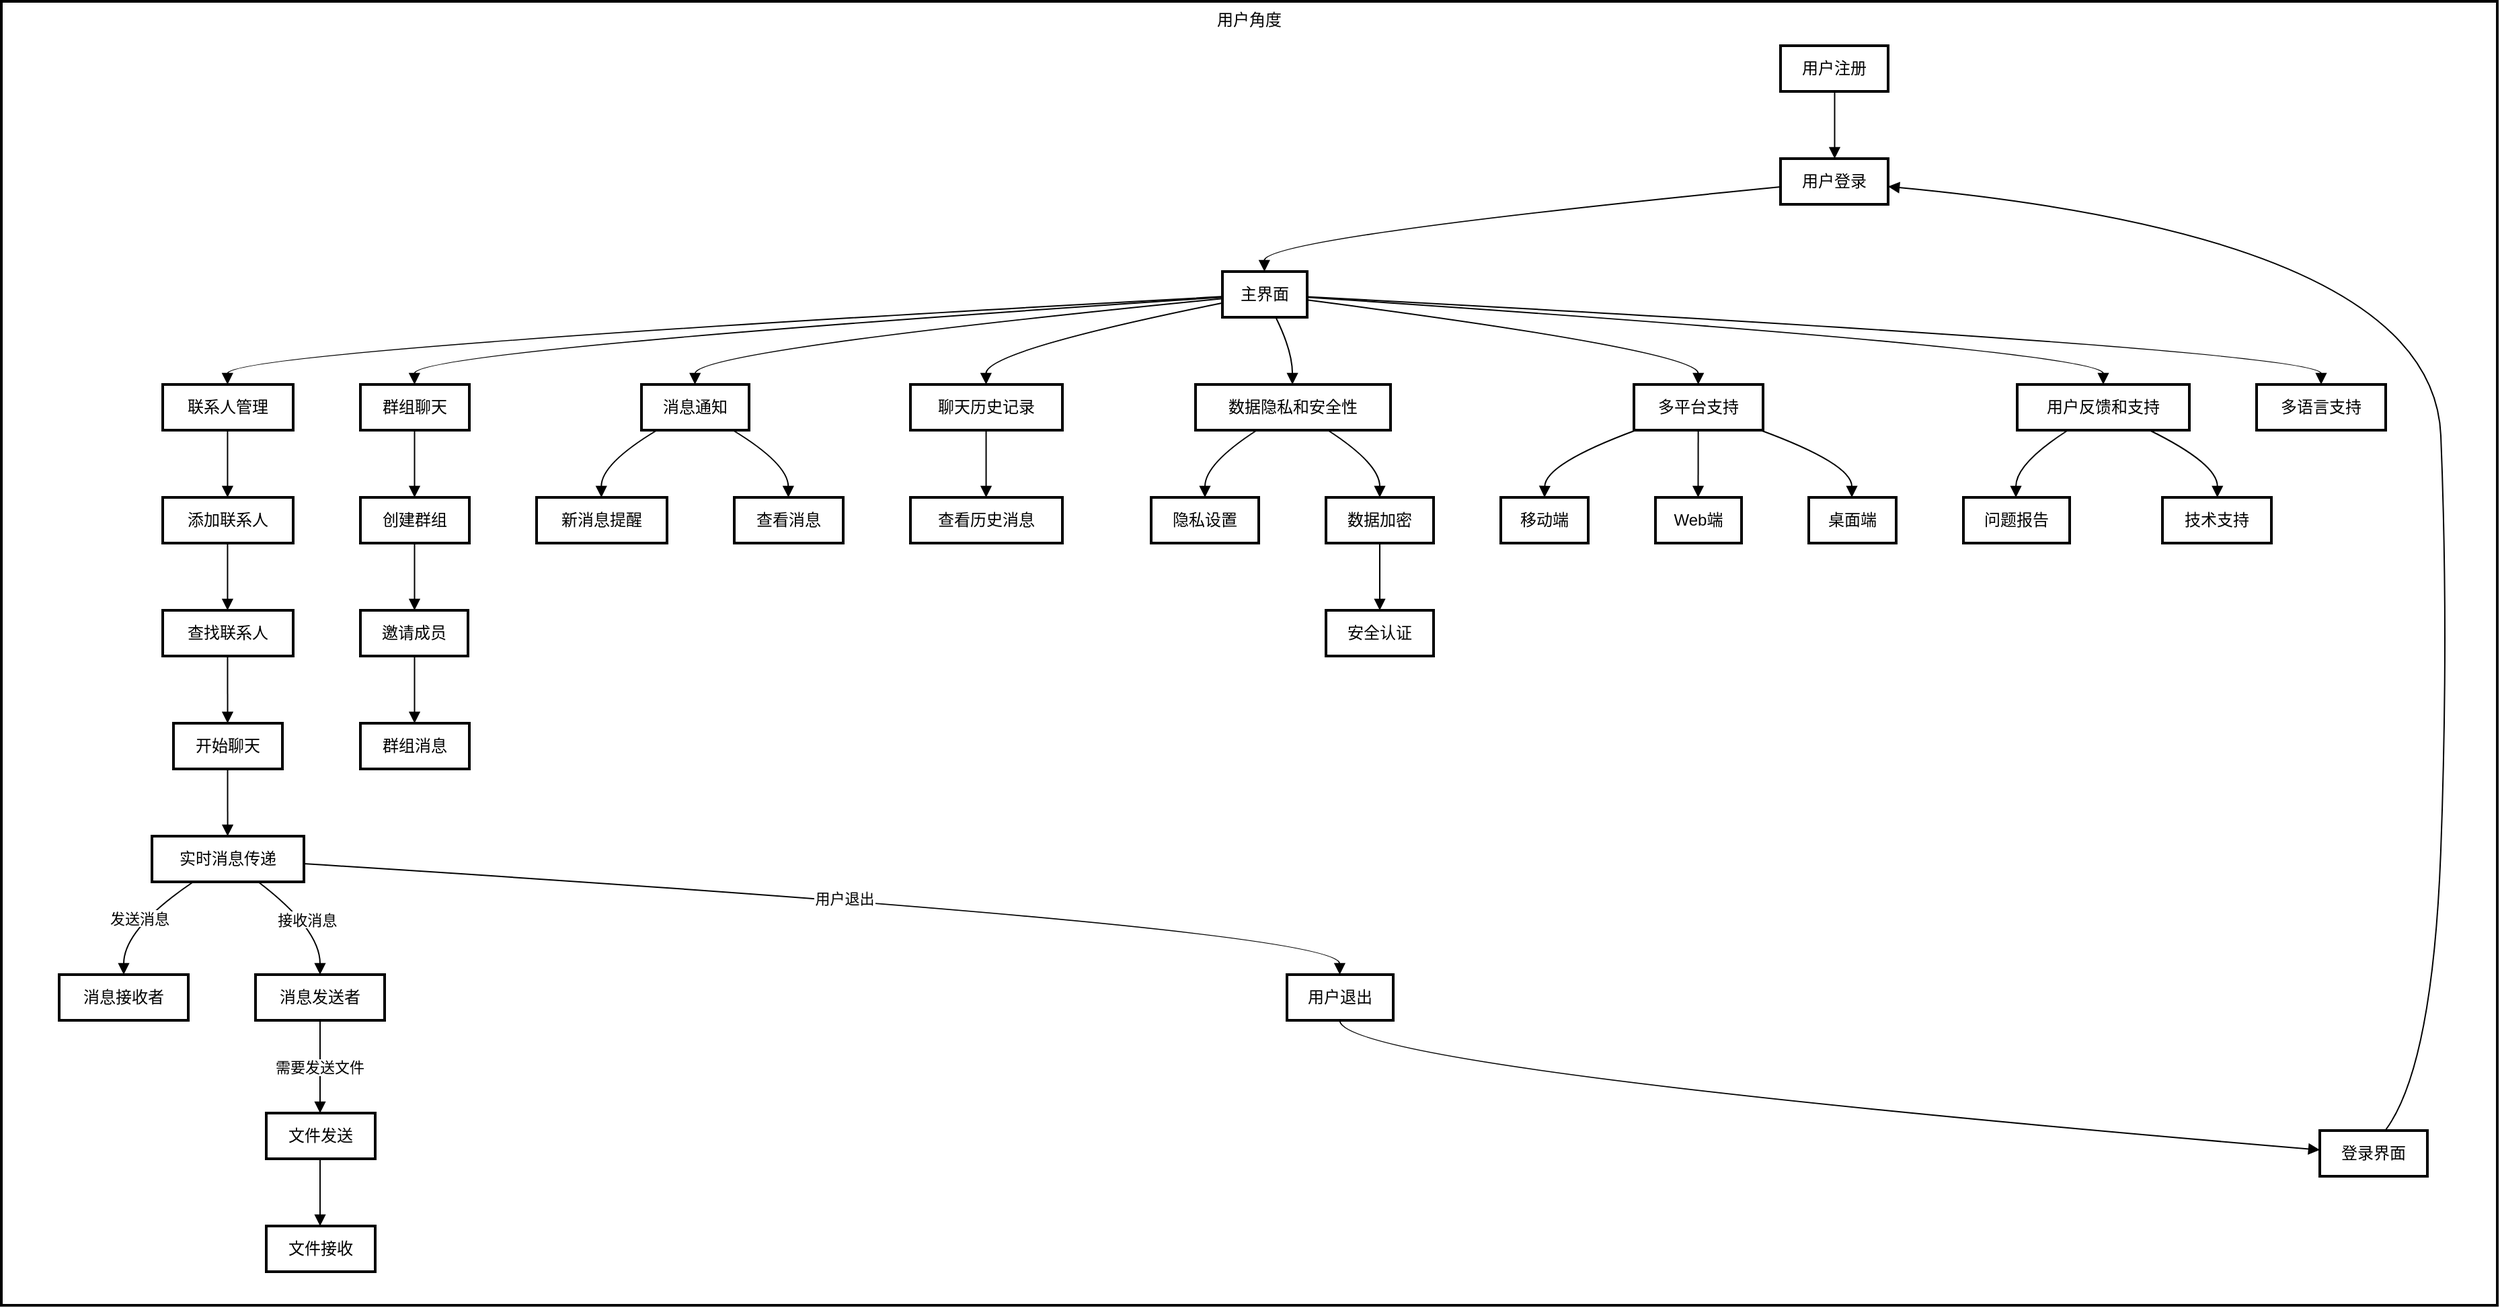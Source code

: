 <mxfile version="21.7.5" type="github">
  <diagram name="第 1 页" id="JXrh0aDTqfhk2RPcZm7a">
    <mxGraphModel dx="2049" dy="1083" grid="1" gridSize="10" guides="1" tooltips="1" connect="1" arrows="1" fold="1" page="1" pageScale="1" pageWidth="827" pageHeight="1169" math="0" shadow="0">
      <root>
        <mxCell id="0" />
        <mxCell id="1" parent="0" />
        <mxCell id="hyPD6dlmqW6-cG7Kj7Cz-1" value="用户角度" style="whiteSpace=wrap;strokeWidth=2;verticalAlign=top;" vertex="1" parent="1">
          <mxGeometry x="70" y="20" width="1856" height="970" as="geometry" />
        </mxCell>
        <mxCell id="hyPD6dlmqW6-cG7Kj7Cz-2" value="用户登录" style="whiteSpace=wrap;strokeWidth=2;" vertex="1" parent="hyPD6dlmqW6-cG7Kj7Cz-1">
          <mxGeometry x="1323" y="117" width="80" height="34" as="geometry" />
        </mxCell>
        <mxCell id="hyPD6dlmqW6-cG7Kj7Cz-3" value="用户注册" style="whiteSpace=wrap;strokeWidth=2;" vertex="1" parent="hyPD6dlmqW6-cG7Kj7Cz-1">
          <mxGeometry x="1323" y="33" width="80" height="34" as="geometry" />
        </mxCell>
        <mxCell id="hyPD6dlmqW6-cG7Kj7Cz-4" value="主界面" style="whiteSpace=wrap;strokeWidth=2;" vertex="1" parent="hyPD6dlmqW6-cG7Kj7Cz-1">
          <mxGeometry x="908" y="201" width="63" height="34" as="geometry" />
        </mxCell>
        <mxCell id="hyPD6dlmqW6-cG7Kj7Cz-5" value="联系人管理" style="whiteSpace=wrap;strokeWidth=2;" vertex="1" parent="hyPD6dlmqW6-cG7Kj7Cz-1">
          <mxGeometry x="120" y="285" width="97" height="34" as="geometry" />
        </mxCell>
        <mxCell id="hyPD6dlmqW6-cG7Kj7Cz-6" value="添加联系人" style="whiteSpace=wrap;strokeWidth=2;" vertex="1" parent="hyPD6dlmqW6-cG7Kj7Cz-1">
          <mxGeometry x="120" y="369" width="97" height="34" as="geometry" />
        </mxCell>
        <mxCell id="hyPD6dlmqW6-cG7Kj7Cz-7" value="查找联系人" style="whiteSpace=wrap;strokeWidth=2;" vertex="1" parent="hyPD6dlmqW6-cG7Kj7Cz-1">
          <mxGeometry x="120" y="453" width="97" height="34" as="geometry" />
        </mxCell>
        <mxCell id="hyPD6dlmqW6-cG7Kj7Cz-8" value="开始聊天" style="whiteSpace=wrap;strokeWidth=2;" vertex="1" parent="hyPD6dlmqW6-cG7Kj7Cz-1">
          <mxGeometry x="128" y="537" width="81" height="34" as="geometry" />
        </mxCell>
        <mxCell id="hyPD6dlmqW6-cG7Kj7Cz-9" value="实时消息传递" style="whiteSpace=wrap;strokeWidth=2;" vertex="1" parent="hyPD6dlmqW6-cG7Kj7Cz-1">
          <mxGeometry x="112" y="621" width="113" height="34" as="geometry" />
        </mxCell>
        <mxCell id="hyPD6dlmqW6-cG7Kj7Cz-10" value="消息接收者" style="whiteSpace=wrap;strokeWidth=2;" vertex="1" parent="hyPD6dlmqW6-cG7Kj7Cz-1">
          <mxGeometry x="43" y="724" width="96" height="34" as="geometry" />
        </mxCell>
        <mxCell id="hyPD6dlmqW6-cG7Kj7Cz-11" value="消息发送者" style="whiteSpace=wrap;strokeWidth=2;" vertex="1" parent="hyPD6dlmqW6-cG7Kj7Cz-1">
          <mxGeometry x="189" y="724" width="96" height="34" as="geometry" />
        </mxCell>
        <mxCell id="hyPD6dlmqW6-cG7Kj7Cz-12" value="文件发送" style="whiteSpace=wrap;strokeWidth=2;" vertex="1" parent="hyPD6dlmqW6-cG7Kj7Cz-1">
          <mxGeometry x="197" y="827" width="81" height="34" as="geometry" />
        </mxCell>
        <mxCell id="hyPD6dlmqW6-cG7Kj7Cz-13" value="文件接收" style="whiteSpace=wrap;strokeWidth=2;" vertex="1" parent="hyPD6dlmqW6-cG7Kj7Cz-1">
          <mxGeometry x="197" y="911" width="81" height="34" as="geometry" />
        </mxCell>
        <mxCell id="hyPD6dlmqW6-cG7Kj7Cz-14" value="用户退出" style="whiteSpace=wrap;strokeWidth=2;" vertex="1" parent="hyPD6dlmqW6-cG7Kj7Cz-1">
          <mxGeometry x="956" y="724" width="79" height="34" as="geometry" />
        </mxCell>
        <mxCell id="hyPD6dlmqW6-cG7Kj7Cz-15" value="登录界面" style="whiteSpace=wrap;strokeWidth=2;" vertex="1" parent="hyPD6dlmqW6-cG7Kj7Cz-1">
          <mxGeometry x="1724" y="840" width="80" height="34" as="geometry" />
        </mxCell>
        <mxCell id="hyPD6dlmqW6-cG7Kj7Cz-16" value="群组聊天" style="whiteSpace=wrap;strokeWidth=2;" vertex="1" parent="hyPD6dlmqW6-cG7Kj7Cz-1">
          <mxGeometry x="267" y="285" width="81" height="34" as="geometry" />
        </mxCell>
        <mxCell id="hyPD6dlmqW6-cG7Kj7Cz-17" value="创建群组" style="whiteSpace=wrap;strokeWidth=2;" vertex="1" parent="hyPD6dlmqW6-cG7Kj7Cz-1">
          <mxGeometry x="267" y="369" width="81" height="34" as="geometry" />
        </mxCell>
        <mxCell id="hyPD6dlmqW6-cG7Kj7Cz-18" value="邀请成员" style="whiteSpace=wrap;strokeWidth=2;" vertex="1" parent="hyPD6dlmqW6-cG7Kj7Cz-1">
          <mxGeometry x="267" y="453" width="80" height="34" as="geometry" />
        </mxCell>
        <mxCell id="hyPD6dlmqW6-cG7Kj7Cz-19" value="群组消息" style="whiteSpace=wrap;strokeWidth=2;" vertex="1" parent="hyPD6dlmqW6-cG7Kj7Cz-1">
          <mxGeometry x="267" y="537" width="81" height="34" as="geometry" />
        </mxCell>
        <mxCell id="hyPD6dlmqW6-cG7Kj7Cz-20" value="消息通知" style="whiteSpace=wrap;strokeWidth=2;" vertex="1" parent="hyPD6dlmqW6-cG7Kj7Cz-1">
          <mxGeometry x="476" y="285" width="80" height="34" as="geometry" />
        </mxCell>
        <mxCell id="hyPD6dlmqW6-cG7Kj7Cz-21" value="新消息提醒" style="whiteSpace=wrap;strokeWidth=2;" vertex="1" parent="hyPD6dlmqW6-cG7Kj7Cz-1">
          <mxGeometry x="398" y="369" width="97" height="34" as="geometry" />
        </mxCell>
        <mxCell id="hyPD6dlmqW6-cG7Kj7Cz-22" value="查看消息" style="whiteSpace=wrap;strokeWidth=2;" vertex="1" parent="hyPD6dlmqW6-cG7Kj7Cz-1">
          <mxGeometry x="545" y="369" width="81" height="34" as="geometry" />
        </mxCell>
        <mxCell id="hyPD6dlmqW6-cG7Kj7Cz-23" value="聊天历史记录" style="whiteSpace=wrap;strokeWidth=2;" vertex="1" parent="hyPD6dlmqW6-cG7Kj7Cz-1">
          <mxGeometry x="676" y="285" width="113" height="34" as="geometry" />
        </mxCell>
        <mxCell id="hyPD6dlmqW6-cG7Kj7Cz-24" value="查看历史消息" style="whiteSpace=wrap;strokeWidth=2;" vertex="1" parent="hyPD6dlmqW6-cG7Kj7Cz-1">
          <mxGeometry x="676" y="369" width="113" height="34" as="geometry" />
        </mxCell>
        <mxCell id="hyPD6dlmqW6-cG7Kj7Cz-25" value="数据隐私和安全性" style="whiteSpace=wrap;strokeWidth=2;" vertex="1" parent="hyPD6dlmqW6-cG7Kj7Cz-1">
          <mxGeometry x="888" y="285" width="145" height="34" as="geometry" />
        </mxCell>
        <mxCell id="hyPD6dlmqW6-cG7Kj7Cz-26" value="隐私设置" style="whiteSpace=wrap;strokeWidth=2;" vertex="1" parent="hyPD6dlmqW6-cG7Kj7Cz-1">
          <mxGeometry x="855" y="369" width="80" height="34" as="geometry" />
        </mxCell>
        <mxCell id="hyPD6dlmqW6-cG7Kj7Cz-27" value="数据加密" style="whiteSpace=wrap;strokeWidth=2;" vertex="1" parent="hyPD6dlmqW6-cG7Kj7Cz-1">
          <mxGeometry x="985" y="369" width="80" height="34" as="geometry" />
        </mxCell>
        <mxCell id="hyPD6dlmqW6-cG7Kj7Cz-28" value="安全认证" style="whiteSpace=wrap;strokeWidth=2;" vertex="1" parent="hyPD6dlmqW6-cG7Kj7Cz-1">
          <mxGeometry x="985" y="453" width="80" height="34" as="geometry" />
        </mxCell>
        <mxCell id="hyPD6dlmqW6-cG7Kj7Cz-29" value="多平台支持" style="whiteSpace=wrap;strokeWidth=2;" vertex="1" parent="hyPD6dlmqW6-cG7Kj7Cz-1">
          <mxGeometry x="1214" y="285" width="96" height="34" as="geometry" />
        </mxCell>
        <mxCell id="hyPD6dlmqW6-cG7Kj7Cz-30" value="移动端" style="whiteSpace=wrap;strokeWidth=2;" vertex="1" parent="hyPD6dlmqW6-cG7Kj7Cz-1">
          <mxGeometry x="1115" y="369" width="65" height="34" as="geometry" />
        </mxCell>
        <mxCell id="hyPD6dlmqW6-cG7Kj7Cz-31" value="Web端" style="whiteSpace=wrap;strokeWidth=2;" vertex="1" parent="hyPD6dlmqW6-cG7Kj7Cz-1">
          <mxGeometry x="1230" y="369" width="64" height="34" as="geometry" />
        </mxCell>
        <mxCell id="hyPD6dlmqW6-cG7Kj7Cz-32" value="桌面端" style="whiteSpace=wrap;strokeWidth=2;" vertex="1" parent="hyPD6dlmqW6-cG7Kj7Cz-1">
          <mxGeometry x="1344" y="369" width="65" height="34" as="geometry" />
        </mxCell>
        <mxCell id="hyPD6dlmqW6-cG7Kj7Cz-33" value="用户反馈和支持" style="whiteSpace=wrap;strokeWidth=2;" vertex="1" parent="hyPD6dlmqW6-cG7Kj7Cz-1">
          <mxGeometry x="1499" y="285" width="128" height="34" as="geometry" />
        </mxCell>
        <mxCell id="hyPD6dlmqW6-cG7Kj7Cz-34" value="问题报告" style="whiteSpace=wrap;strokeWidth=2;" vertex="1" parent="hyPD6dlmqW6-cG7Kj7Cz-1">
          <mxGeometry x="1459" y="369" width="79" height="34" as="geometry" />
        </mxCell>
        <mxCell id="hyPD6dlmqW6-cG7Kj7Cz-35" value="技术支持" style="whiteSpace=wrap;strokeWidth=2;" vertex="1" parent="hyPD6dlmqW6-cG7Kj7Cz-1">
          <mxGeometry x="1607" y="369" width="81" height="34" as="geometry" />
        </mxCell>
        <mxCell id="hyPD6dlmqW6-cG7Kj7Cz-36" value="多语言支持" style="whiteSpace=wrap;strokeWidth=2;" vertex="1" parent="hyPD6dlmqW6-cG7Kj7Cz-1">
          <mxGeometry x="1677" y="285" width="96" height="34" as="geometry" />
        </mxCell>
        <mxCell id="hyPD6dlmqW6-cG7Kj7Cz-37" value="" style="curved=1;startArrow=none;endArrow=block;exitX=0.503;exitY=1;entryX=0.503;entryY=0;rounded=0;" edge="1" parent="hyPD6dlmqW6-cG7Kj7Cz-1" source="hyPD6dlmqW6-cG7Kj7Cz-3" target="hyPD6dlmqW6-cG7Kj7Cz-2">
          <mxGeometry relative="1" as="geometry">
            <Array as="points" />
          </mxGeometry>
        </mxCell>
        <mxCell id="hyPD6dlmqW6-cG7Kj7Cz-38" value="" style="curved=1;startArrow=none;endArrow=block;exitX=0.003;exitY=0.617;entryX=0.496;entryY=0;rounded=0;" edge="1" parent="hyPD6dlmqW6-cG7Kj7Cz-1" source="hyPD6dlmqW6-cG7Kj7Cz-2" target="hyPD6dlmqW6-cG7Kj7Cz-4">
          <mxGeometry relative="1" as="geometry">
            <Array as="points">
              <mxPoint x="939" y="176" />
            </Array>
          </mxGeometry>
        </mxCell>
        <mxCell id="hyPD6dlmqW6-cG7Kj7Cz-39" value="" style="curved=1;startArrow=none;endArrow=block;exitX=-0.004;exitY=0.55;entryX=0.497;entryY=0;rounded=0;" edge="1" parent="hyPD6dlmqW6-cG7Kj7Cz-1" source="hyPD6dlmqW6-cG7Kj7Cz-4" target="hyPD6dlmqW6-cG7Kj7Cz-5">
          <mxGeometry relative="1" as="geometry">
            <Array as="points">
              <mxPoint x="168" y="260" />
            </Array>
          </mxGeometry>
        </mxCell>
        <mxCell id="hyPD6dlmqW6-cG7Kj7Cz-40" value="" style="curved=1;startArrow=none;endArrow=block;exitX=0.497;exitY=1;entryX=0.497;entryY=0;rounded=0;" edge="1" parent="hyPD6dlmqW6-cG7Kj7Cz-1" source="hyPD6dlmqW6-cG7Kj7Cz-5" target="hyPD6dlmqW6-cG7Kj7Cz-6">
          <mxGeometry relative="1" as="geometry">
            <Array as="points" />
          </mxGeometry>
        </mxCell>
        <mxCell id="hyPD6dlmqW6-cG7Kj7Cz-41" value="" style="curved=1;startArrow=none;endArrow=block;exitX=0.497;exitY=1;entryX=0.497;entryY=0;rounded=0;" edge="1" parent="hyPD6dlmqW6-cG7Kj7Cz-1" source="hyPD6dlmqW6-cG7Kj7Cz-6" target="hyPD6dlmqW6-cG7Kj7Cz-7">
          <mxGeometry relative="1" as="geometry">
            <Array as="points" />
          </mxGeometry>
        </mxCell>
        <mxCell id="hyPD6dlmqW6-cG7Kj7Cz-42" value="" style="curved=1;startArrow=none;endArrow=block;exitX=0.497;exitY=1;entryX=0.497;entryY=0;rounded=0;" edge="1" parent="hyPD6dlmqW6-cG7Kj7Cz-1" source="hyPD6dlmqW6-cG7Kj7Cz-7" target="hyPD6dlmqW6-cG7Kj7Cz-8">
          <mxGeometry relative="1" as="geometry">
            <Array as="points" />
          </mxGeometry>
        </mxCell>
        <mxCell id="hyPD6dlmqW6-cG7Kj7Cz-43" value="" style="curved=1;startArrow=none;endArrow=block;exitX=0.497;exitY=1;entryX=0.498;entryY=0;rounded=0;" edge="1" parent="hyPD6dlmqW6-cG7Kj7Cz-1" source="hyPD6dlmqW6-cG7Kj7Cz-8" target="hyPD6dlmqW6-cG7Kj7Cz-9">
          <mxGeometry relative="1" as="geometry">
            <Array as="points" />
          </mxGeometry>
        </mxCell>
        <mxCell id="hyPD6dlmqW6-cG7Kj7Cz-44" value="发送消息" style="curved=1;startArrow=none;endArrow=block;exitX=0.272;exitY=1;entryX=0.5;entryY=0;rounded=0;" edge="1" parent="hyPD6dlmqW6-cG7Kj7Cz-1" source="hyPD6dlmqW6-cG7Kj7Cz-9" target="hyPD6dlmqW6-cG7Kj7Cz-10">
          <mxGeometry relative="1" as="geometry">
            <Array as="points">
              <mxPoint x="91" y="690" />
            </Array>
          </mxGeometry>
        </mxCell>
        <mxCell id="hyPD6dlmqW6-cG7Kj7Cz-45" value="接收消息" style="curved=1;startArrow=none;endArrow=block;exitX=0.699;exitY=1;entryX=0.5;entryY=0;rounded=0;" edge="1" parent="hyPD6dlmqW6-cG7Kj7Cz-1" source="hyPD6dlmqW6-cG7Kj7Cz-9" target="hyPD6dlmqW6-cG7Kj7Cz-11">
          <mxGeometry relative="1" as="geometry">
            <Array as="points">
              <mxPoint x="237" y="690" />
            </Array>
          </mxGeometry>
        </mxCell>
        <mxCell id="hyPD6dlmqW6-cG7Kj7Cz-46" value="需要发送文件" style="curved=1;startArrow=none;endArrow=block;exitX=0.5;exitY=1;entryX=0.494;entryY=0;rounded=0;" edge="1" parent="hyPD6dlmqW6-cG7Kj7Cz-1" source="hyPD6dlmqW6-cG7Kj7Cz-11" target="hyPD6dlmqW6-cG7Kj7Cz-12">
          <mxGeometry relative="1" as="geometry">
            <Array as="points" />
          </mxGeometry>
        </mxCell>
        <mxCell id="hyPD6dlmqW6-cG7Kj7Cz-47" value="" style="curved=1;startArrow=none;endArrow=block;exitX=0.494;exitY=1;entryX=0.494;entryY=0;rounded=0;" edge="1" parent="hyPD6dlmqW6-cG7Kj7Cz-1" source="hyPD6dlmqW6-cG7Kj7Cz-12" target="hyPD6dlmqW6-cG7Kj7Cz-13">
          <mxGeometry relative="1" as="geometry">
            <Array as="points" />
          </mxGeometry>
        </mxCell>
        <mxCell id="hyPD6dlmqW6-cG7Kj7Cz-48" value="用户退出" style="curved=1;startArrow=none;endArrow=block;exitX=0.998;exitY=0.603;entryX=0.497;entryY=0;rounded=0;" edge="1" parent="hyPD6dlmqW6-cG7Kj7Cz-1" source="hyPD6dlmqW6-cG7Kj7Cz-9" target="hyPD6dlmqW6-cG7Kj7Cz-14">
          <mxGeometry relative="1" as="geometry">
            <Array as="points">
              <mxPoint x="995" y="690" />
            </Array>
          </mxGeometry>
        </mxCell>
        <mxCell id="hyPD6dlmqW6-cG7Kj7Cz-49" value="" style="curved=1;startArrow=none;endArrow=block;exitX=0.497;exitY=1;entryX=-0.006;entryY=0.423;rounded=0;" edge="1" parent="hyPD6dlmqW6-cG7Kj7Cz-1" source="hyPD6dlmqW6-cG7Kj7Cz-14" target="hyPD6dlmqW6-cG7Kj7Cz-15">
          <mxGeometry relative="1" as="geometry">
            <Array as="points">
              <mxPoint x="995" y="793" />
            </Array>
          </mxGeometry>
        </mxCell>
        <mxCell id="hyPD6dlmqW6-cG7Kj7Cz-50" value="" style="curved=1;startArrow=none;endArrow=block;exitX=0.608;exitY=0;entryX=1.003;entryY=0.611;rounded=0;" edge="1" parent="hyPD6dlmqW6-cG7Kj7Cz-1" source="hyPD6dlmqW6-cG7Kj7Cz-15" target="hyPD6dlmqW6-cG7Kj7Cz-2">
          <mxGeometry relative="1" as="geometry">
            <Array as="points">
              <mxPoint x="1808" y="793" />
              <mxPoint x="1820" y="470" />
              <mxPoint x="1808" y="176" />
            </Array>
          </mxGeometry>
        </mxCell>
        <mxCell id="hyPD6dlmqW6-cG7Kj7Cz-51" value="" style="curved=1;startArrow=none;endArrow=block;exitX=-0.004;exitY=0.562;entryX=0.497;entryY=0;rounded=0;" edge="1" parent="hyPD6dlmqW6-cG7Kj7Cz-1" source="hyPD6dlmqW6-cG7Kj7Cz-4" target="hyPD6dlmqW6-cG7Kj7Cz-16">
          <mxGeometry relative="1" as="geometry">
            <Array as="points">
              <mxPoint x="307" y="260" />
            </Array>
          </mxGeometry>
        </mxCell>
        <mxCell id="hyPD6dlmqW6-cG7Kj7Cz-52" value="" style="curved=1;startArrow=none;endArrow=block;exitX=0.497;exitY=1;entryX=0.497;entryY=0;rounded=0;" edge="1" parent="hyPD6dlmqW6-cG7Kj7Cz-1" source="hyPD6dlmqW6-cG7Kj7Cz-16" target="hyPD6dlmqW6-cG7Kj7Cz-17">
          <mxGeometry relative="1" as="geometry">
            <Array as="points" />
          </mxGeometry>
        </mxCell>
        <mxCell id="hyPD6dlmqW6-cG7Kj7Cz-53" value="" style="curved=1;startArrow=none;endArrow=block;exitX=0.497;exitY=1;entryX=0.503;entryY=0;rounded=0;" edge="1" parent="hyPD6dlmqW6-cG7Kj7Cz-1" source="hyPD6dlmqW6-cG7Kj7Cz-17" target="hyPD6dlmqW6-cG7Kj7Cz-18">
          <mxGeometry relative="1" as="geometry">
            <Array as="points" />
          </mxGeometry>
        </mxCell>
        <mxCell id="hyPD6dlmqW6-cG7Kj7Cz-54" value="" style="curved=1;startArrow=none;endArrow=block;exitX=0.503;exitY=1;entryX=0.497;entryY=0;rounded=0;" edge="1" parent="hyPD6dlmqW6-cG7Kj7Cz-1" source="hyPD6dlmqW6-cG7Kj7Cz-18" target="hyPD6dlmqW6-cG7Kj7Cz-19">
          <mxGeometry relative="1" as="geometry">
            <Array as="points" />
          </mxGeometry>
        </mxCell>
        <mxCell id="hyPD6dlmqW6-cG7Kj7Cz-55" value="" style="curved=1;startArrow=none;endArrow=block;exitX=-0.004;exitY=0.592;entryX=0.497;entryY=0;rounded=0;" edge="1" parent="hyPD6dlmqW6-cG7Kj7Cz-1" source="hyPD6dlmqW6-cG7Kj7Cz-4" target="hyPD6dlmqW6-cG7Kj7Cz-20">
          <mxGeometry relative="1" as="geometry">
            <Array as="points">
              <mxPoint x="516" y="260" />
            </Array>
          </mxGeometry>
        </mxCell>
        <mxCell id="hyPD6dlmqW6-cG7Kj7Cz-56" value="" style="curved=1;startArrow=none;endArrow=block;exitX=0.145;exitY=1;entryX=0.497;entryY=0;rounded=0;" edge="1" parent="hyPD6dlmqW6-cG7Kj7Cz-1" source="hyPD6dlmqW6-cG7Kj7Cz-20" target="hyPD6dlmqW6-cG7Kj7Cz-21">
          <mxGeometry relative="1" as="geometry">
            <Array as="points">
              <mxPoint x="446" y="344" />
            </Array>
          </mxGeometry>
        </mxCell>
        <mxCell id="hyPD6dlmqW6-cG7Kj7Cz-57" value="" style="curved=1;startArrow=none;endArrow=block;exitX=0.849;exitY=1;entryX=0.497;entryY=0;rounded=0;" edge="1" parent="hyPD6dlmqW6-cG7Kj7Cz-1" source="hyPD6dlmqW6-cG7Kj7Cz-20" target="hyPD6dlmqW6-cG7Kj7Cz-22">
          <mxGeometry relative="1" as="geometry">
            <Array as="points">
              <mxPoint x="585" y="344" />
            </Array>
          </mxGeometry>
        </mxCell>
        <mxCell id="hyPD6dlmqW6-cG7Kj7Cz-58" value="" style="curved=1;startArrow=none;endArrow=block;exitX=-0.004;exitY=0.688;entryX=0.498;entryY=0;rounded=0;" edge="1" parent="hyPD6dlmqW6-cG7Kj7Cz-1" source="hyPD6dlmqW6-cG7Kj7Cz-4" target="hyPD6dlmqW6-cG7Kj7Cz-23">
          <mxGeometry relative="1" as="geometry">
            <Array as="points">
              <mxPoint x="732" y="260" />
            </Array>
          </mxGeometry>
        </mxCell>
        <mxCell id="hyPD6dlmqW6-cG7Kj7Cz-59" value="" style="curved=1;startArrow=none;endArrow=block;exitX=0.498;exitY=1;entryX=0.498;entryY=0;rounded=0;" edge="1" parent="hyPD6dlmqW6-cG7Kj7Cz-1" source="hyPD6dlmqW6-cG7Kj7Cz-23" target="hyPD6dlmqW6-cG7Kj7Cz-24">
          <mxGeometry relative="1" as="geometry">
            <Array as="points" />
          </mxGeometry>
        </mxCell>
        <mxCell id="hyPD6dlmqW6-cG7Kj7Cz-60" value="" style="curved=1;startArrow=none;endArrow=block;exitX=0.629;exitY=1;entryX=0.497;entryY=0;rounded=0;" edge="1" parent="hyPD6dlmqW6-cG7Kj7Cz-1" source="hyPD6dlmqW6-cG7Kj7Cz-4" target="hyPD6dlmqW6-cG7Kj7Cz-25">
          <mxGeometry relative="1" as="geometry">
            <Array as="points">
              <mxPoint x="960" y="260" />
            </Array>
          </mxGeometry>
        </mxCell>
        <mxCell id="hyPD6dlmqW6-cG7Kj7Cz-61" value="" style="curved=1;startArrow=none;endArrow=block;exitX=0.315;exitY=1;entryX=0.5;entryY=0;rounded=0;" edge="1" parent="hyPD6dlmqW6-cG7Kj7Cz-1" source="hyPD6dlmqW6-cG7Kj7Cz-25" target="hyPD6dlmqW6-cG7Kj7Cz-26">
          <mxGeometry relative="1" as="geometry">
            <Array as="points">
              <mxPoint x="895" y="344" />
            </Array>
          </mxGeometry>
        </mxCell>
        <mxCell id="hyPD6dlmqW6-cG7Kj7Cz-62" value="" style="curved=1;startArrow=none;endArrow=block;exitX=0.678;exitY=1;entryX=0.5;entryY=0;rounded=0;" edge="1" parent="hyPD6dlmqW6-cG7Kj7Cz-1" source="hyPD6dlmqW6-cG7Kj7Cz-25" target="hyPD6dlmqW6-cG7Kj7Cz-27">
          <mxGeometry relative="1" as="geometry">
            <Array as="points">
              <mxPoint x="1025" y="344" />
            </Array>
          </mxGeometry>
        </mxCell>
        <mxCell id="hyPD6dlmqW6-cG7Kj7Cz-63" value="" style="curved=1;startArrow=none;endArrow=block;exitX=0.5;exitY=1;entryX=0.5;entryY=0;rounded=0;" edge="1" parent="hyPD6dlmqW6-cG7Kj7Cz-1" source="hyPD6dlmqW6-cG7Kj7Cz-27" target="hyPD6dlmqW6-cG7Kj7Cz-28">
          <mxGeometry relative="1" as="geometry">
            <Array as="points" />
          </mxGeometry>
        </mxCell>
        <mxCell id="hyPD6dlmqW6-cG7Kj7Cz-64" value="" style="curved=1;startArrow=none;endArrow=block;exitX=0.996;exitY=0.621;entryX=0.498;entryY=0;rounded=0;" edge="1" parent="hyPD6dlmqW6-cG7Kj7Cz-1" source="hyPD6dlmqW6-cG7Kj7Cz-4" target="hyPD6dlmqW6-cG7Kj7Cz-29">
          <mxGeometry relative="1" as="geometry">
            <Array as="points">
              <mxPoint x="1262" y="260" />
            </Array>
          </mxGeometry>
        </mxCell>
        <mxCell id="hyPD6dlmqW6-cG7Kj7Cz-65" value="" style="curved=1;startArrow=none;endArrow=block;exitX=0.016;exitY=1;entryX=0.5;entryY=0;rounded=0;" edge="1" parent="hyPD6dlmqW6-cG7Kj7Cz-1" source="hyPD6dlmqW6-cG7Kj7Cz-29" target="hyPD6dlmqW6-cG7Kj7Cz-30">
          <mxGeometry relative="1" as="geometry">
            <Array as="points">
              <mxPoint x="1148" y="344" />
            </Array>
          </mxGeometry>
        </mxCell>
        <mxCell id="hyPD6dlmqW6-cG7Kj7Cz-66" value="" style="curved=1;startArrow=none;endArrow=block;exitX=0.498;exitY=1;entryX=0.496;entryY=0;rounded=0;" edge="1" parent="hyPD6dlmqW6-cG7Kj7Cz-1" source="hyPD6dlmqW6-cG7Kj7Cz-29" target="hyPD6dlmqW6-cG7Kj7Cz-31">
          <mxGeometry relative="1" as="geometry">
            <Array as="points" />
          </mxGeometry>
        </mxCell>
        <mxCell id="hyPD6dlmqW6-cG7Kj7Cz-67" value="" style="curved=1;startArrow=none;endArrow=block;exitX=0.979;exitY=1;entryX=0.493;entryY=0;rounded=0;" edge="1" parent="hyPD6dlmqW6-cG7Kj7Cz-1" source="hyPD6dlmqW6-cG7Kj7Cz-29" target="hyPD6dlmqW6-cG7Kj7Cz-32">
          <mxGeometry relative="1" as="geometry">
            <Array as="points">
              <mxPoint x="1376" y="344" />
            </Array>
          </mxGeometry>
        </mxCell>
        <mxCell id="hyPD6dlmqW6-cG7Kj7Cz-68" value="" style="curved=1;startArrow=none;endArrow=block;exitX=0.996;exitY=0.562;entryX=0.5;entryY=0;rounded=0;" edge="1" parent="hyPD6dlmqW6-cG7Kj7Cz-1" source="hyPD6dlmqW6-cG7Kj7Cz-4" target="hyPD6dlmqW6-cG7Kj7Cz-33">
          <mxGeometry relative="1" as="geometry">
            <Array as="points">
              <mxPoint x="1563" y="260" />
            </Array>
          </mxGeometry>
        </mxCell>
        <mxCell id="hyPD6dlmqW6-cG7Kj7Cz-69" value="" style="curved=1;startArrow=none;endArrow=block;exitX=0.295;exitY=1;entryX=0.494;entryY=0;rounded=0;" edge="1" parent="hyPD6dlmqW6-cG7Kj7Cz-1" source="hyPD6dlmqW6-cG7Kj7Cz-33" target="hyPD6dlmqW6-cG7Kj7Cz-34">
          <mxGeometry relative="1" as="geometry">
            <Array as="points">
              <mxPoint x="1498" y="344" />
            </Array>
          </mxGeometry>
        </mxCell>
        <mxCell id="hyPD6dlmqW6-cG7Kj7Cz-70" value="" style="curved=1;startArrow=none;endArrow=block;exitX=0.768;exitY=1;entryX=0.504;entryY=0;rounded=0;" edge="1" parent="hyPD6dlmqW6-cG7Kj7Cz-1" source="hyPD6dlmqW6-cG7Kj7Cz-33" target="hyPD6dlmqW6-cG7Kj7Cz-35">
          <mxGeometry relative="1" as="geometry">
            <Array as="points">
              <mxPoint x="1648" y="344" />
            </Array>
          </mxGeometry>
        </mxCell>
        <mxCell id="hyPD6dlmqW6-cG7Kj7Cz-71" value="" style="curved=1;startArrow=none;endArrow=block;exitX=0.996;exitY=0.55;entryX=0.5;entryY=0;rounded=0;" edge="1" parent="hyPD6dlmqW6-cG7Kj7Cz-1" source="hyPD6dlmqW6-cG7Kj7Cz-4" target="hyPD6dlmqW6-cG7Kj7Cz-36">
          <mxGeometry relative="1" as="geometry">
            <Array as="points">
              <mxPoint x="1725" y="260" />
            </Array>
          </mxGeometry>
        </mxCell>
      </root>
    </mxGraphModel>
  </diagram>
</mxfile>
